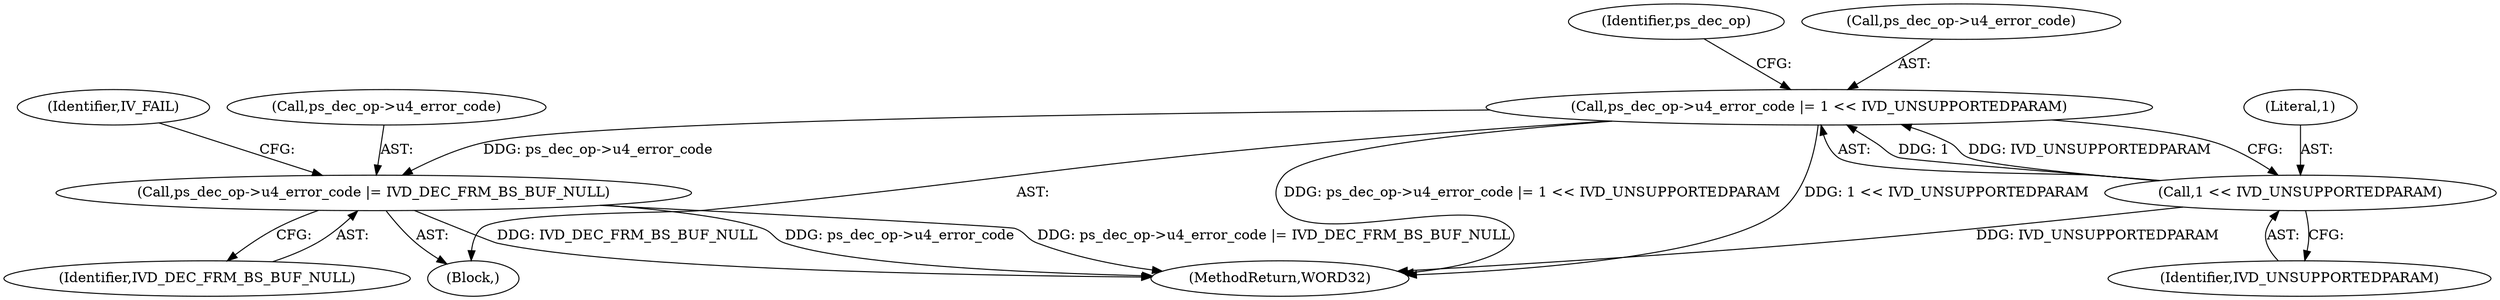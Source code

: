 digraph "0_Android_7109ce3f8f90a28ca9f0ee6e14f6ac5e414c62cf@pointer" {
"1000273" [label="(Call,ps_dec_op->u4_error_code |= IVD_DEC_FRM_BS_BUF_NULL)"];
"1000266" [label="(Call,ps_dec_op->u4_error_code |= 1 << IVD_UNSUPPORTEDPARAM)"];
"1000270" [label="(Call,1 << IVD_UNSUPPORTEDPARAM)"];
"1000270" [label="(Call,1 << IVD_UNSUPPORTEDPARAM)"];
"1000271" [label="(Literal,1)"];
"1000277" [label="(Identifier,IVD_DEC_FRM_BS_BUF_NULL)"];
"1000279" [label="(Identifier,IV_FAIL)"];
"1000272" [label="(Identifier,IVD_UNSUPPORTEDPARAM)"];
"1000273" [label="(Call,ps_dec_op->u4_error_code |= IVD_DEC_FRM_BS_BUF_NULL)"];
"1000275" [label="(Identifier,ps_dec_op)"];
"1000266" [label="(Call,ps_dec_op->u4_error_code |= 1 << IVD_UNSUPPORTEDPARAM)"];
"1000274" [label="(Call,ps_dec_op->u4_error_code)"];
"1000265" [label="(Block,)"];
"1000267" [label="(Call,ps_dec_op->u4_error_code)"];
"1002160" [label="(MethodReturn,WORD32)"];
"1000273" -> "1000265"  [label="AST: "];
"1000273" -> "1000277"  [label="CFG: "];
"1000274" -> "1000273"  [label="AST: "];
"1000277" -> "1000273"  [label="AST: "];
"1000279" -> "1000273"  [label="CFG: "];
"1000273" -> "1002160"  [label="DDG: ps_dec_op->u4_error_code"];
"1000273" -> "1002160"  [label="DDG: ps_dec_op->u4_error_code |= IVD_DEC_FRM_BS_BUF_NULL"];
"1000273" -> "1002160"  [label="DDG: IVD_DEC_FRM_BS_BUF_NULL"];
"1000266" -> "1000273"  [label="DDG: ps_dec_op->u4_error_code"];
"1000266" -> "1000265"  [label="AST: "];
"1000266" -> "1000270"  [label="CFG: "];
"1000267" -> "1000266"  [label="AST: "];
"1000270" -> "1000266"  [label="AST: "];
"1000275" -> "1000266"  [label="CFG: "];
"1000266" -> "1002160"  [label="DDG: ps_dec_op->u4_error_code |= 1 << IVD_UNSUPPORTEDPARAM"];
"1000266" -> "1002160"  [label="DDG: 1 << IVD_UNSUPPORTEDPARAM"];
"1000270" -> "1000266"  [label="DDG: 1"];
"1000270" -> "1000266"  [label="DDG: IVD_UNSUPPORTEDPARAM"];
"1000270" -> "1000272"  [label="CFG: "];
"1000271" -> "1000270"  [label="AST: "];
"1000272" -> "1000270"  [label="AST: "];
"1000270" -> "1002160"  [label="DDG: IVD_UNSUPPORTEDPARAM"];
}
